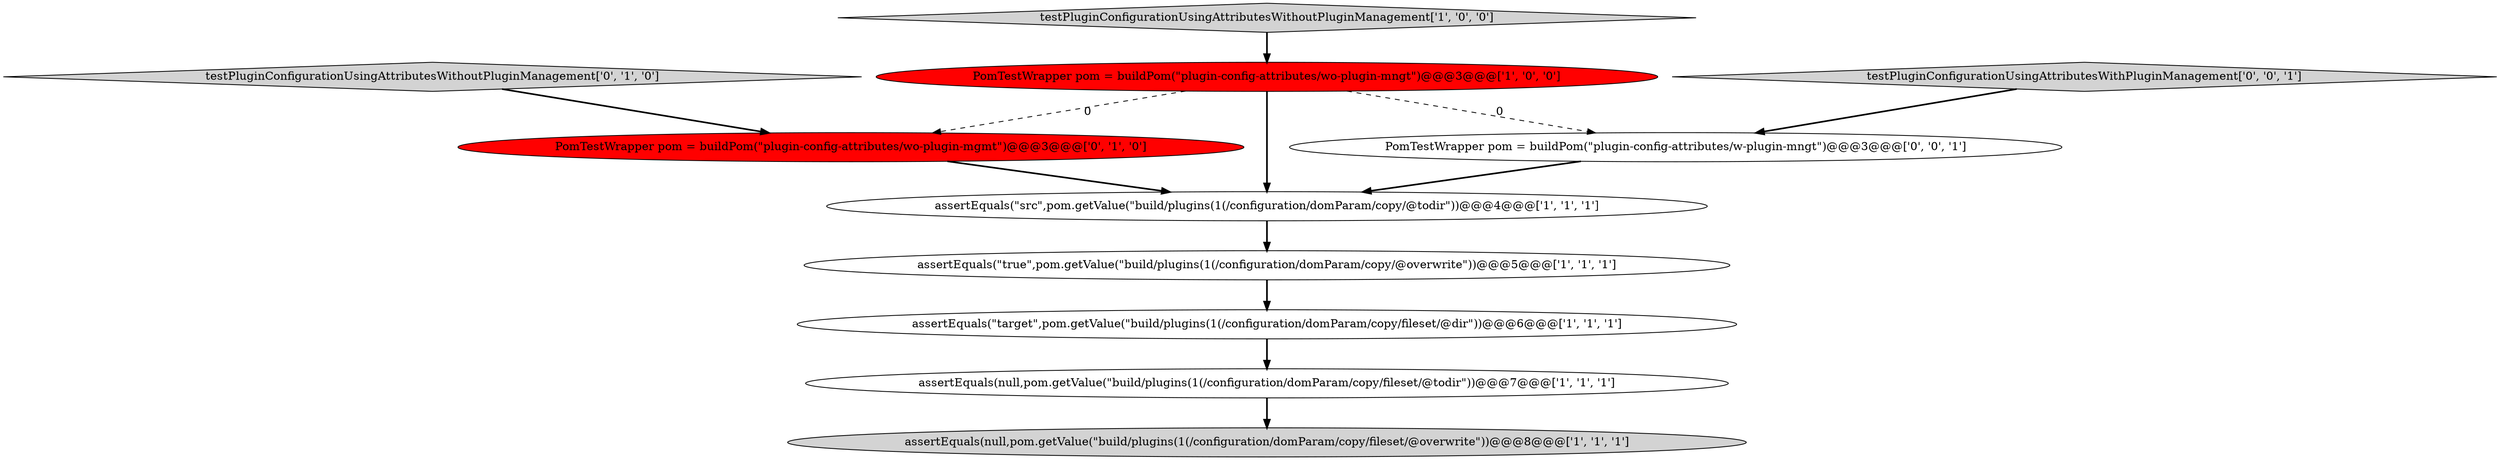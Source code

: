 digraph {
6 [style = filled, label = "testPluginConfigurationUsingAttributesWithoutPluginManagement['1', '0', '0']", fillcolor = lightgray, shape = diamond image = "AAA0AAABBB1BBB"];
5 [style = filled, label = "assertEquals(null,pom.getValue(\"build/plugins(1(/configuration/domParam/copy/fileset/@overwrite\"))@@@8@@@['1', '1', '1']", fillcolor = lightgray, shape = ellipse image = "AAA0AAABBB1BBB"];
9 [style = filled, label = "PomTestWrapper pom = buildPom(\"plugin-config-attributes/w-plugin-mngt\")@@@3@@@['0', '0', '1']", fillcolor = white, shape = ellipse image = "AAA0AAABBB3BBB"];
10 [style = filled, label = "testPluginConfigurationUsingAttributesWithPluginManagement['0', '0', '1']", fillcolor = lightgray, shape = diamond image = "AAA0AAABBB3BBB"];
0 [style = filled, label = "assertEquals(\"target\",pom.getValue(\"build/plugins(1(/configuration/domParam/copy/fileset/@dir\"))@@@6@@@['1', '1', '1']", fillcolor = white, shape = ellipse image = "AAA0AAABBB1BBB"];
4 [style = filled, label = "assertEquals(\"true\",pom.getValue(\"build/plugins(1(/configuration/domParam/copy/@overwrite\"))@@@5@@@['1', '1', '1']", fillcolor = white, shape = ellipse image = "AAA0AAABBB1BBB"];
3 [style = filled, label = "assertEquals(\"src\",pom.getValue(\"build/plugins(1(/configuration/domParam/copy/@todir\"))@@@4@@@['1', '1', '1']", fillcolor = white, shape = ellipse image = "AAA0AAABBB1BBB"];
2 [style = filled, label = "assertEquals(null,pom.getValue(\"build/plugins(1(/configuration/domParam/copy/fileset/@todir\"))@@@7@@@['1', '1', '1']", fillcolor = white, shape = ellipse image = "AAA0AAABBB1BBB"];
7 [style = filled, label = "testPluginConfigurationUsingAttributesWithoutPluginManagement['0', '1', '0']", fillcolor = lightgray, shape = diamond image = "AAA0AAABBB2BBB"];
8 [style = filled, label = "PomTestWrapper pom = buildPom(\"plugin-config-attributes/wo-plugin-mgmt\")@@@3@@@['0', '1', '0']", fillcolor = red, shape = ellipse image = "AAA1AAABBB2BBB"];
1 [style = filled, label = "PomTestWrapper pom = buildPom(\"plugin-config-attributes/wo-plugin-mngt\")@@@3@@@['1', '0', '0']", fillcolor = red, shape = ellipse image = "AAA1AAABBB1BBB"];
1->3 [style = bold, label=""];
9->3 [style = bold, label=""];
6->1 [style = bold, label=""];
1->8 [style = dashed, label="0"];
1->9 [style = dashed, label="0"];
10->9 [style = bold, label=""];
2->5 [style = bold, label=""];
7->8 [style = bold, label=""];
3->4 [style = bold, label=""];
4->0 [style = bold, label=""];
0->2 [style = bold, label=""];
8->3 [style = bold, label=""];
}

